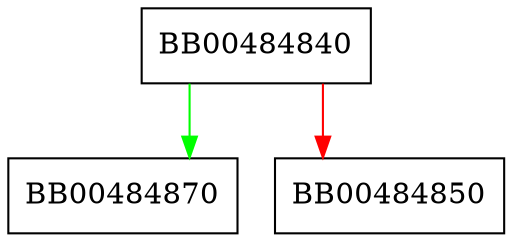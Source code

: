 digraph cmd_SignatureAlgorithms {
  node [shape="box"];
  graph [splines=ortho];
  BB00484840 -> BB00484870 [color="green"];
  BB00484840 -> BB00484850 [color="red"];
}